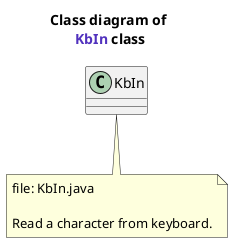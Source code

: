 @startuml
title Class diagram of \n<font name=monospace><color #5132be>KbIn</color></font> class

class KbIn {
    
}
note bottom of KbIn
    file: KbIn.java
    
    Read a character from keyboard.
end note
@enduml
